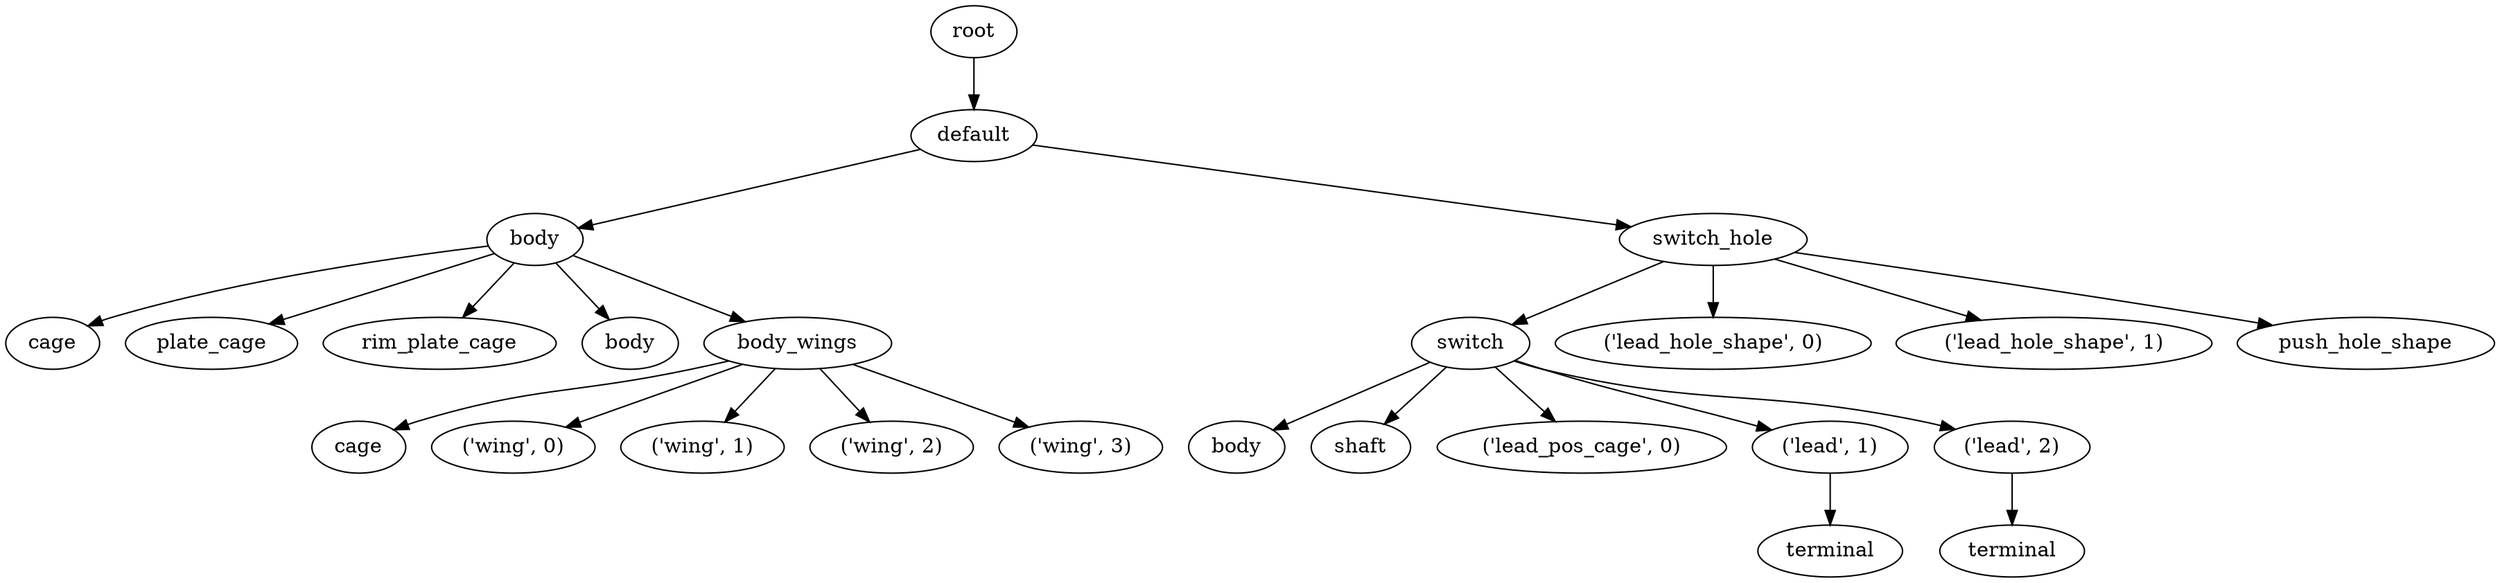 digraph default {
    root_109 [label="root"];
    default_110 [label="default"];
    body_111 [label="body"];
    cage_112 [label="cage"];
    plate_cage_113 [label="plate_cage"];
    rim_plate_cage_114 [label="rim_plate_cage"];
    body_115 [label="body"];
    body_wings_116 [label="body_wings"];
    cage_117 [label="cage"];
    wing_118 [label="\('wing',\ 0\)"];
    wing_119 [label="\('wing',\ 1\)"];
    wing_120 [label="\('wing',\ 2\)"];
    wing_121 [label="\('wing',\ 3\)"];
    switch_hole_122 [label="switch_hole"];
    switch_123 [label="switch"];
    body_124 [label="body"];
    shaft_125 [label="shaft"];
    lead_pos_cage_126 [label="\('lead_pos_cage',\ 0\)"];
    lead_127 [label="\('lead',\ 1\)"];
    terminal_128 [label="terminal"];
    lead_129 [label="\('lead',\ 2\)"];
    terminal_130 [label="terminal"];
    lead_hole_shape_131 [label="\('lead_hole_shape',\ 0\)"];
    lead_hole_shape_132 [label="\('lead_hole_shape',\ 1\)"];
    push_hole_shape_133 [label="push_hole_shape"];
    root_109 -> default_110;
    default_110 -> body_111;
    body_111 -> cage_112;
    body_111 -> plate_cage_113;
    body_111 -> rim_plate_cage_114;
    body_111 -> body_115;
    body_111 -> body_wings_116;
    body_wings_116 -> cage_117;
    body_wings_116 -> wing_118;
    body_wings_116 -> wing_119;
    body_wings_116 -> wing_120;
    body_wings_116 -> wing_121;
    default_110 -> switch_hole_122;
    switch_hole_122 -> switch_123;
    switch_123 -> body_124;
    switch_123 -> shaft_125;
    switch_123 -> lead_pos_cage_126;
    switch_123 -> lead_127;
    lead_127 -> terminal_128;
    switch_123 -> lead_129;
    lead_129 -> terminal_130;
    switch_hole_122 -> lead_hole_shape_131;
    switch_hole_122 -> lead_hole_shape_132;
    switch_hole_122 -> push_hole_shape_133;
}
